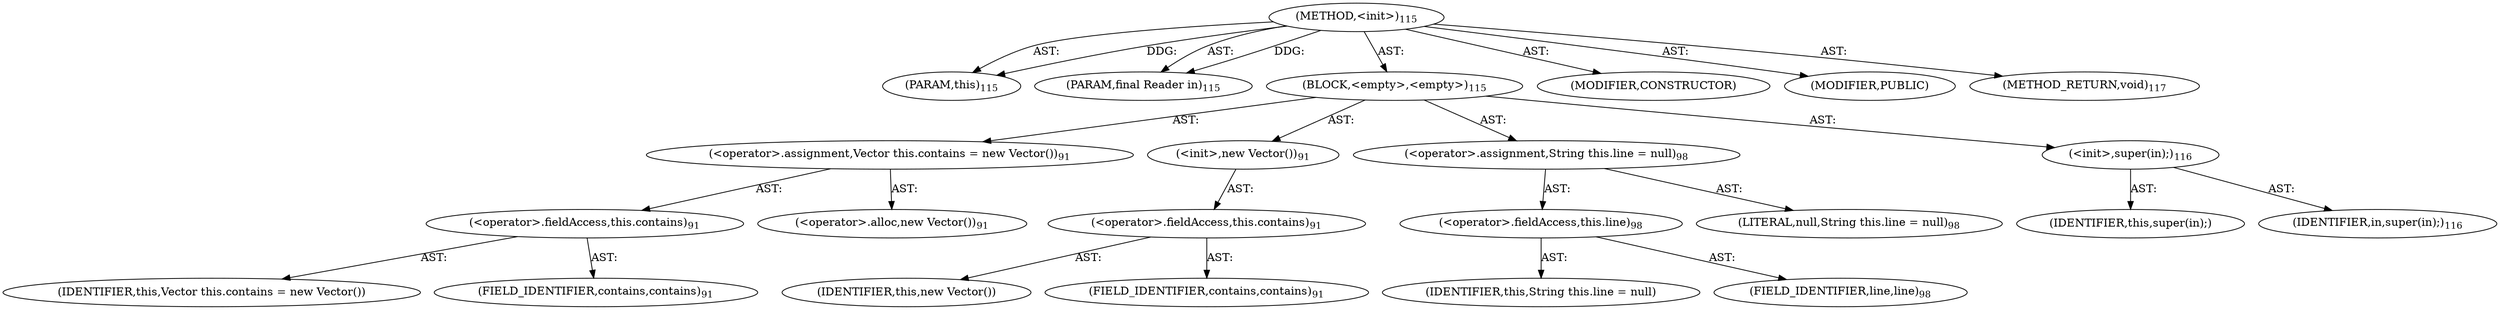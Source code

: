 digraph "&lt;init&gt;" {  
"111669149697" [label = <(METHOD,&lt;init&gt;)<SUB>115</SUB>> ]
"115964116998" [label = <(PARAM,this)<SUB>115</SUB>> ]
"115964116999" [label = <(PARAM,final Reader in)<SUB>115</SUB>> ]
"25769803777" [label = <(BLOCK,&lt;empty&gt;,&lt;empty&gt;)<SUB>115</SUB>> ]
"30064771081" [label = <(&lt;operator&gt;.assignment,Vector this.contains = new Vector())<SUB>91</SUB>> ]
"30064771082" [label = <(&lt;operator&gt;.fieldAccess,this.contains)<SUB>91</SUB>> ]
"68719476752" [label = <(IDENTIFIER,this,Vector this.contains = new Vector())> ]
"55834574851" [label = <(FIELD_IDENTIFIER,contains,contains)<SUB>91</SUB>> ]
"30064771083" [label = <(&lt;operator&gt;.alloc,new Vector())<SUB>91</SUB>> ]
"30064771084" [label = <(&lt;init&gt;,new Vector())<SUB>91</SUB>> ]
"30064771085" [label = <(&lt;operator&gt;.fieldAccess,this.contains)<SUB>91</SUB>> ]
"68719476753" [label = <(IDENTIFIER,this,new Vector())> ]
"55834574852" [label = <(FIELD_IDENTIFIER,contains,contains)<SUB>91</SUB>> ]
"30064771086" [label = <(&lt;operator&gt;.assignment,String this.line = null)<SUB>98</SUB>> ]
"30064771087" [label = <(&lt;operator&gt;.fieldAccess,this.line)<SUB>98</SUB>> ]
"68719476754" [label = <(IDENTIFIER,this,String this.line = null)> ]
"55834574853" [label = <(FIELD_IDENTIFIER,line,line)<SUB>98</SUB>> ]
"90194313217" [label = <(LITERAL,null,String this.line = null)<SUB>98</SUB>> ]
"30064771073" [label = <(&lt;init&gt;,super(in);)<SUB>116</SUB>> ]
"68719476747" [label = <(IDENTIFIER,this,super(in);)> ]
"68719476748" [label = <(IDENTIFIER,in,super(in);)<SUB>116</SUB>> ]
"133143986182" [label = <(MODIFIER,CONSTRUCTOR)> ]
"133143986183" [label = <(MODIFIER,PUBLIC)> ]
"128849018881" [label = <(METHOD_RETURN,void)<SUB>117</SUB>> ]
  "111669149697" -> "115964116998"  [ label = "AST: "] 
  "111669149697" -> "115964116999"  [ label = "AST: "] 
  "111669149697" -> "25769803777"  [ label = "AST: "] 
  "111669149697" -> "133143986182"  [ label = "AST: "] 
  "111669149697" -> "133143986183"  [ label = "AST: "] 
  "111669149697" -> "128849018881"  [ label = "AST: "] 
  "25769803777" -> "30064771081"  [ label = "AST: "] 
  "25769803777" -> "30064771084"  [ label = "AST: "] 
  "25769803777" -> "30064771086"  [ label = "AST: "] 
  "25769803777" -> "30064771073"  [ label = "AST: "] 
  "30064771081" -> "30064771082"  [ label = "AST: "] 
  "30064771081" -> "30064771083"  [ label = "AST: "] 
  "30064771082" -> "68719476752"  [ label = "AST: "] 
  "30064771082" -> "55834574851"  [ label = "AST: "] 
  "30064771084" -> "30064771085"  [ label = "AST: "] 
  "30064771085" -> "68719476753"  [ label = "AST: "] 
  "30064771085" -> "55834574852"  [ label = "AST: "] 
  "30064771086" -> "30064771087"  [ label = "AST: "] 
  "30064771086" -> "90194313217"  [ label = "AST: "] 
  "30064771087" -> "68719476754"  [ label = "AST: "] 
  "30064771087" -> "55834574853"  [ label = "AST: "] 
  "30064771073" -> "68719476747"  [ label = "AST: "] 
  "30064771073" -> "68719476748"  [ label = "AST: "] 
  "111669149697" -> "115964116998"  [ label = "DDG: "] 
  "111669149697" -> "115964116999"  [ label = "DDG: "] 
}
